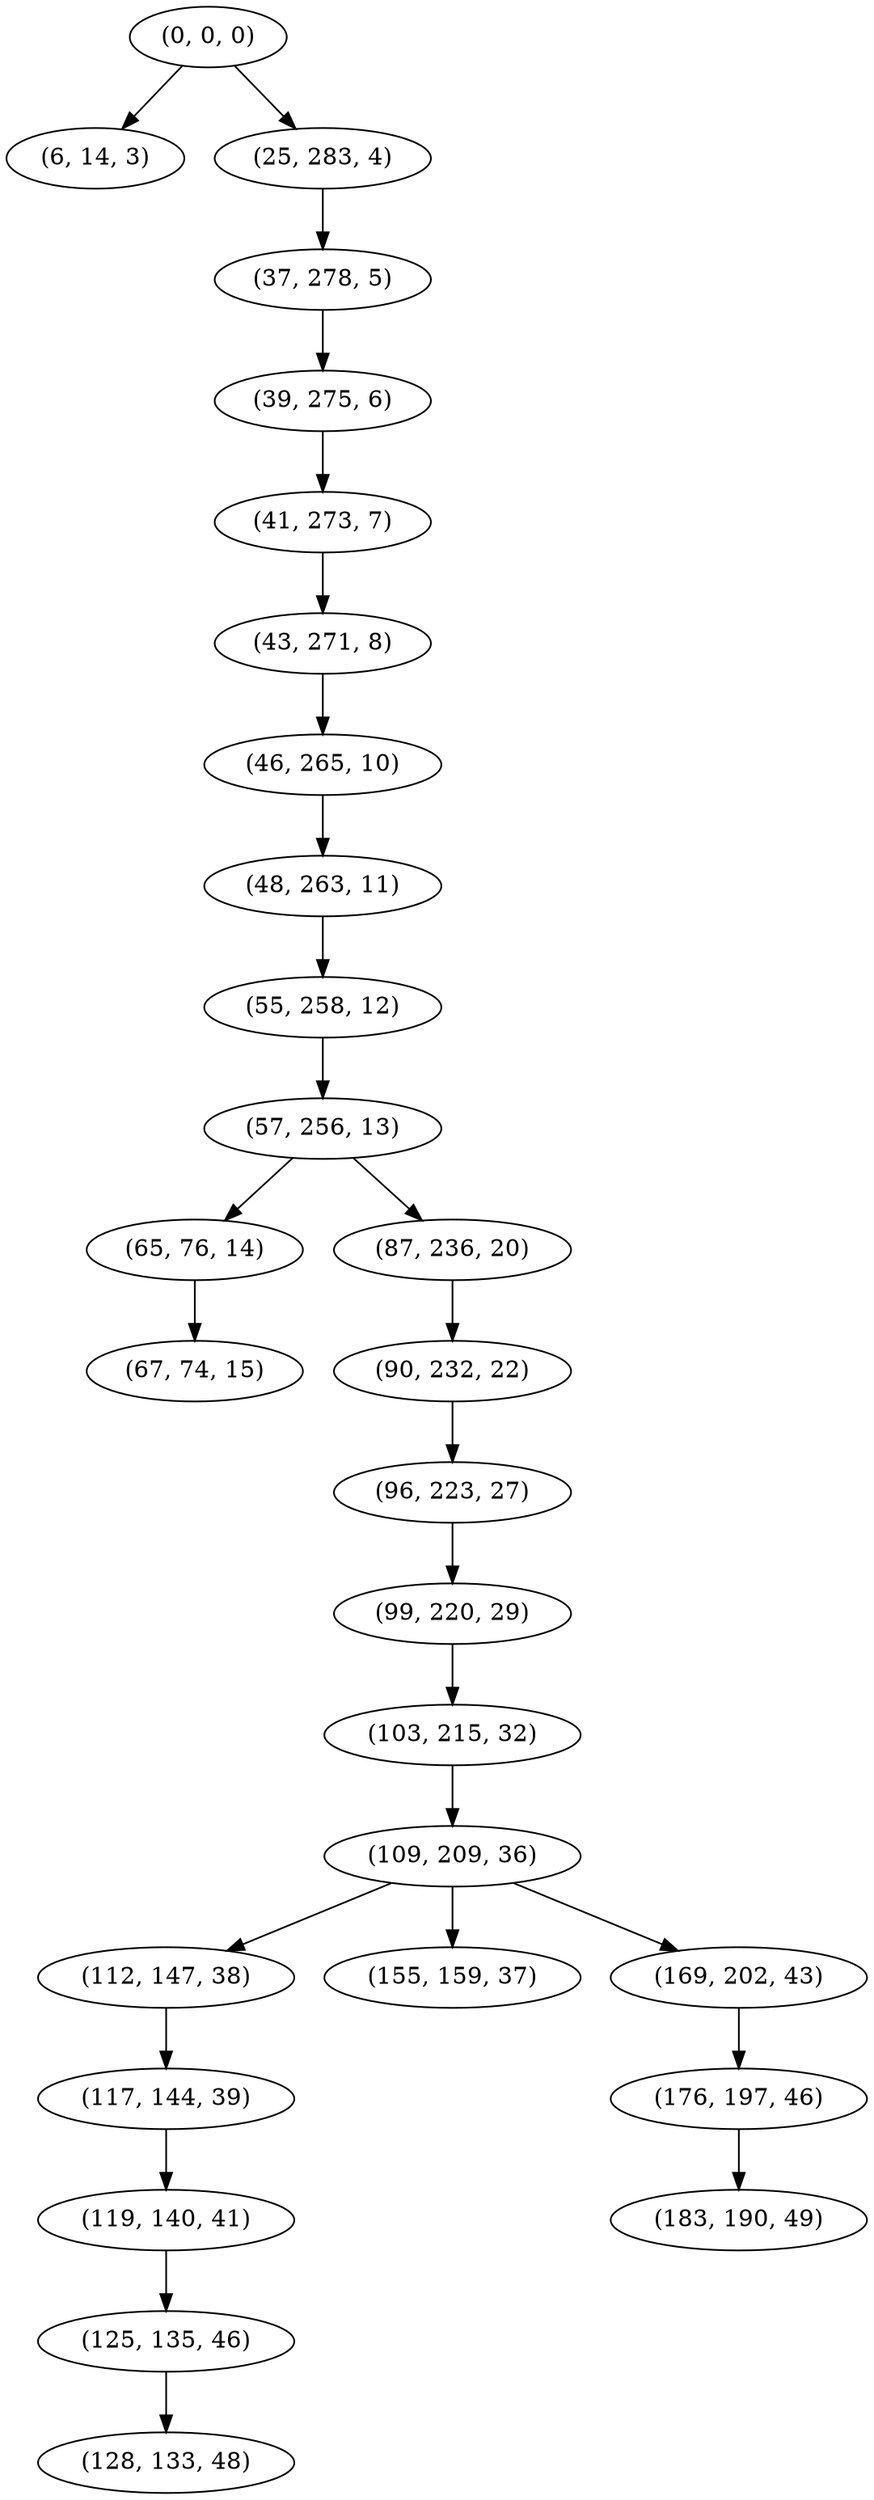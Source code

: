 digraph tree {
    "(0, 0, 0)";
    "(6, 14, 3)";
    "(25, 283, 4)";
    "(37, 278, 5)";
    "(39, 275, 6)";
    "(41, 273, 7)";
    "(43, 271, 8)";
    "(46, 265, 10)";
    "(48, 263, 11)";
    "(55, 258, 12)";
    "(57, 256, 13)";
    "(65, 76, 14)";
    "(67, 74, 15)";
    "(87, 236, 20)";
    "(90, 232, 22)";
    "(96, 223, 27)";
    "(99, 220, 29)";
    "(103, 215, 32)";
    "(109, 209, 36)";
    "(112, 147, 38)";
    "(117, 144, 39)";
    "(119, 140, 41)";
    "(125, 135, 46)";
    "(128, 133, 48)";
    "(155, 159, 37)";
    "(169, 202, 43)";
    "(176, 197, 46)";
    "(183, 190, 49)";
    "(0, 0, 0)" -> "(6, 14, 3)";
    "(0, 0, 0)" -> "(25, 283, 4)";
    "(25, 283, 4)" -> "(37, 278, 5)";
    "(37, 278, 5)" -> "(39, 275, 6)";
    "(39, 275, 6)" -> "(41, 273, 7)";
    "(41, 273, 7)" -> "(43, 271, 8)";
    "(43, 271, 8)" -> "(46, 265, 10)";
    "(46, 265, 10)" -> "(48, 263, 11)";
    "(48, 263, 11)" -> "(55, 258, 12)";
    "(55, 258, 12)" -> "(57, 256, 13)";
    "(57, 256, 13)" -> "(65, 76, 14)";
    "(57, 256, 13)" -> "(87, 236, 20)";
    "(65, 76, 14)" -> "(67, 74, 15)";
    "(87, 236, 20)" -> "(90, 232, 22)";
    "(90, 232, 22)" -> "(96, 223, 27)";
    "(96, 223, 27)" -> "(99, 220, 29)";
    "(99, 220, 29)" -> "(103, 215, 32)";
    "(103, 215, 32)" -> "(109, 209, 36)";
    "(109, 209, 36)" -> "(112, 147, 38)";
    "(109, 209, 36)" -> "(155, 159, 37)";
    "(109, 209, 36)" -> "(169, 202, 43)";
    "(112, 147, 38)" -> "(117, 144, 39)";
    "(117, 144, 39)" -> "(119, 140, 41)";
    "(119, 140, 41)" -> "(125, 135, 46)";
    "(125, 135, 46)" -> "(128, 133, 48)";
    "(169, 202, 43)" -> "(176, 197, 46)";
    "(176, 197, 46)" -> "(183, 190, 49)";
}
